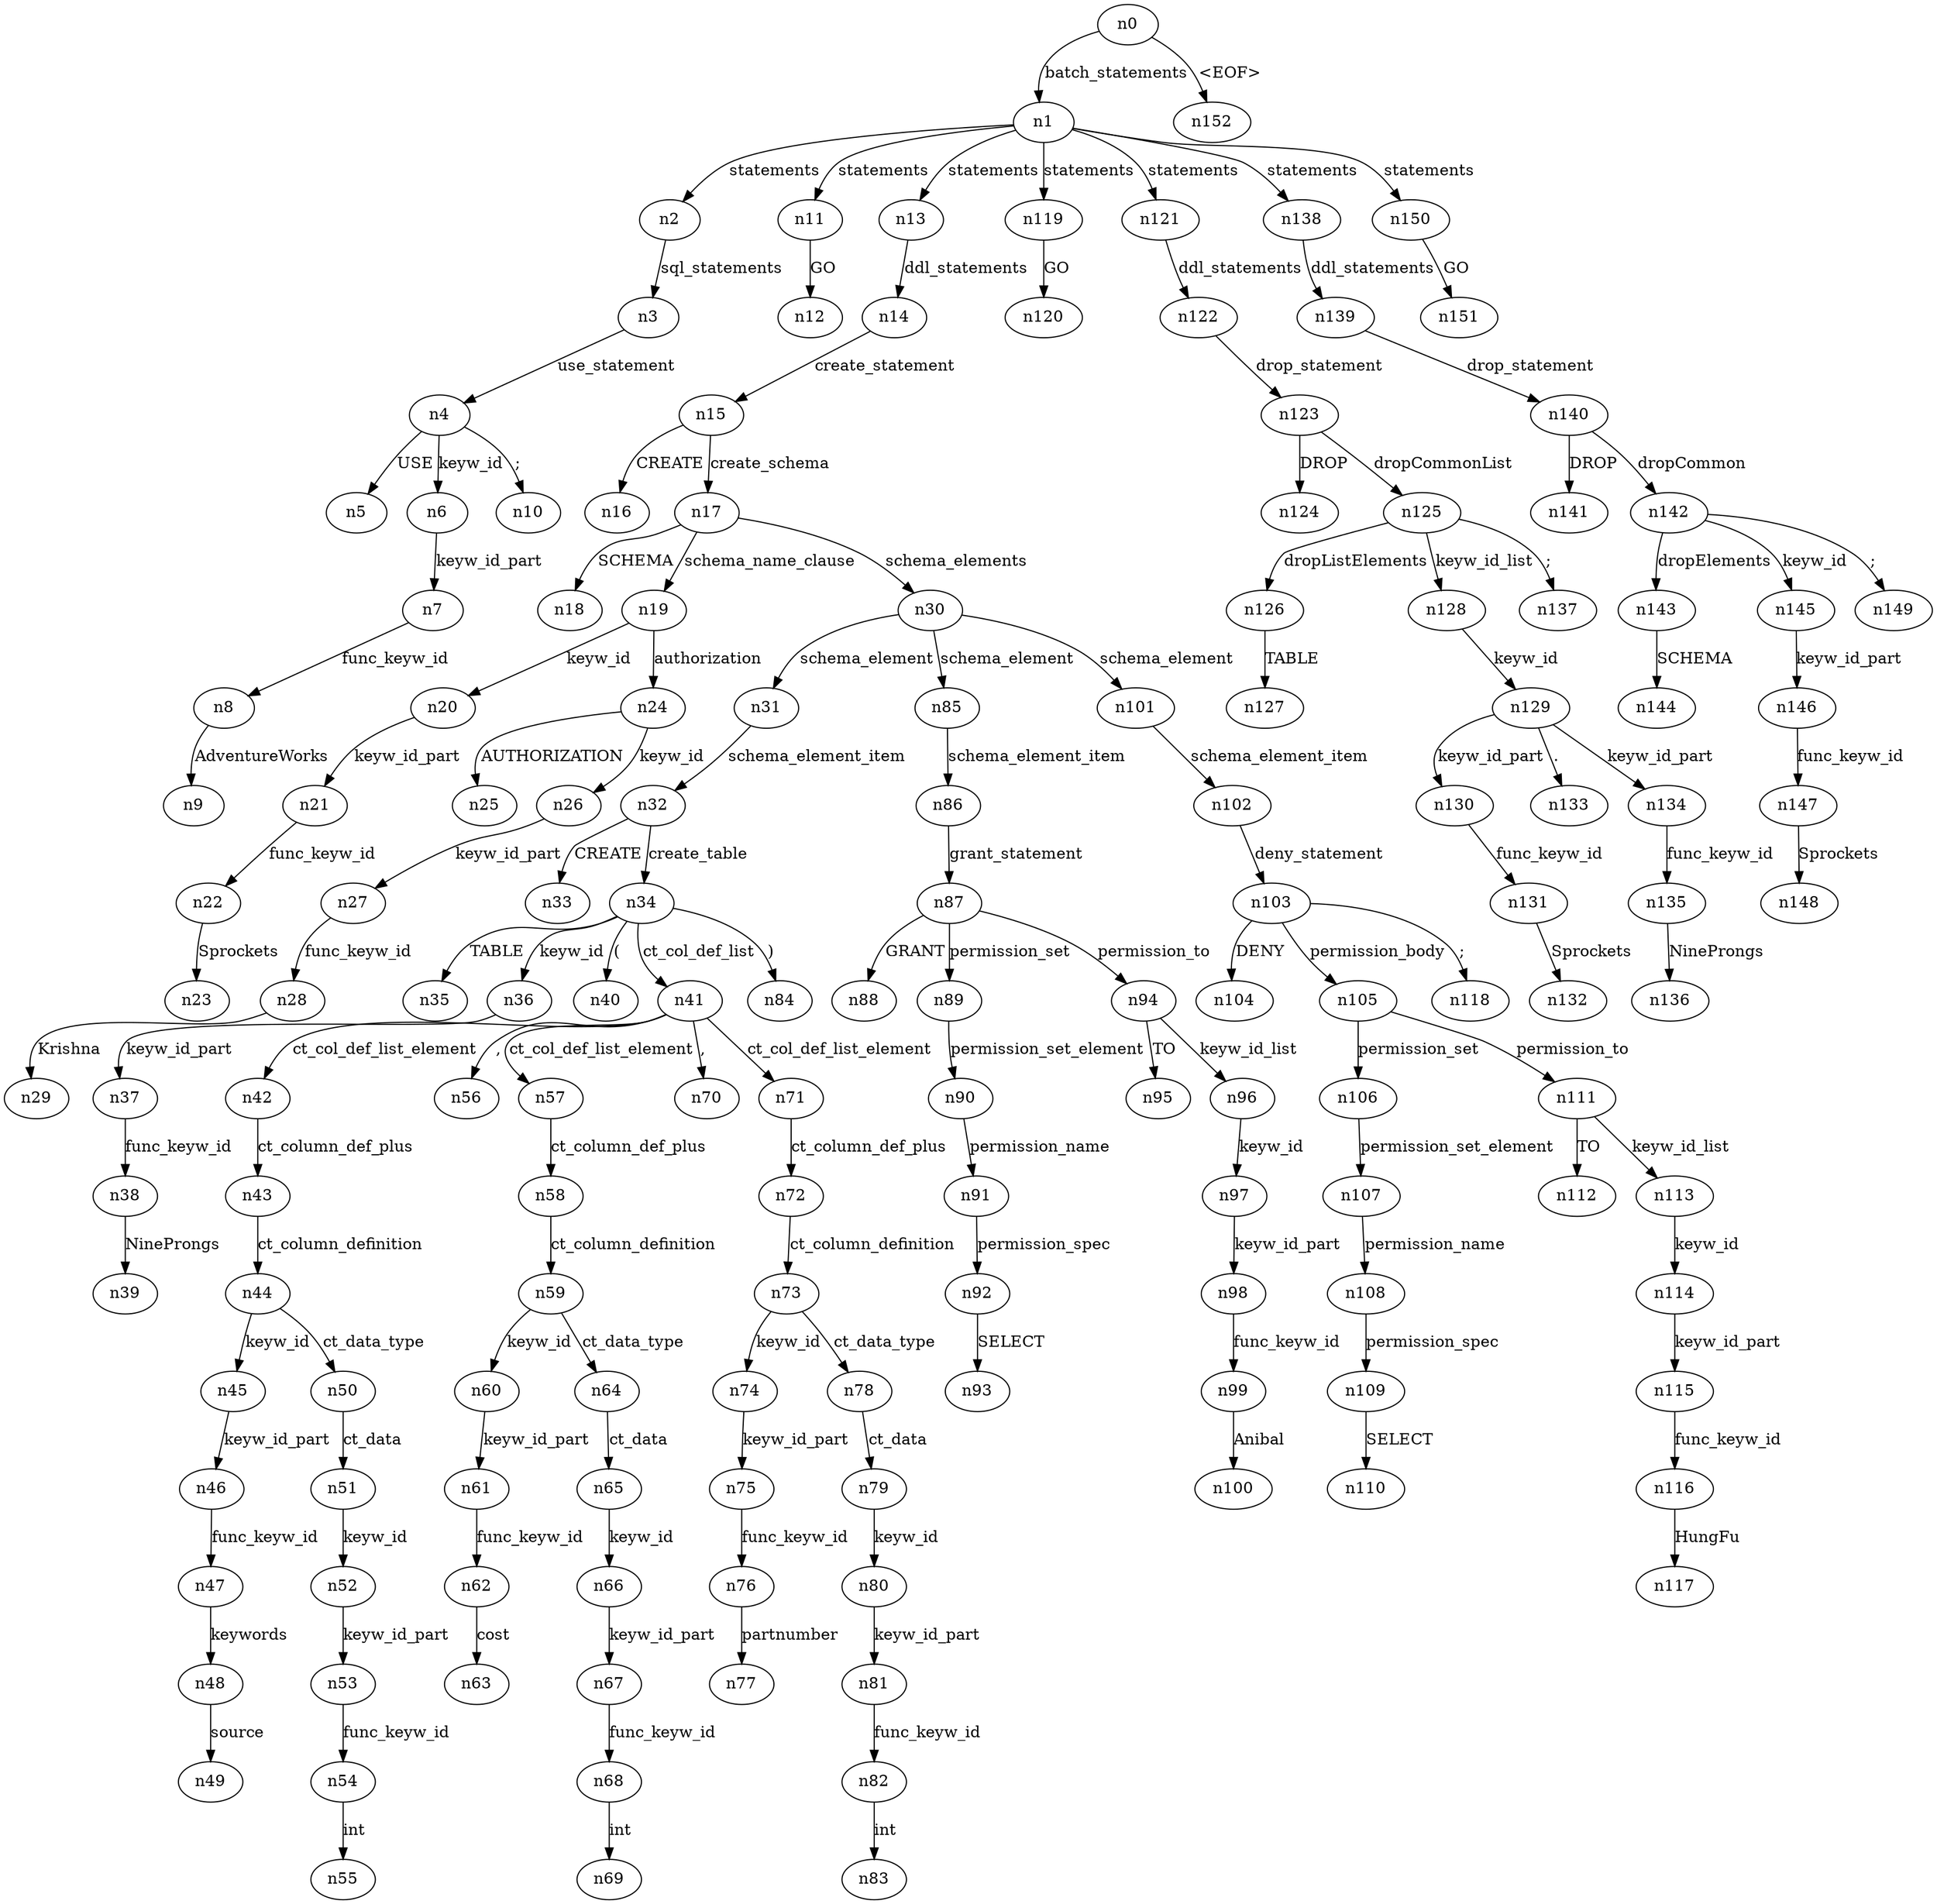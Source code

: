 digraph ParseTree {
  n0 -> n1 [label="batch_statements"];
  n1 -> n2 [label="statements"];
  n2 -> n3 [label="sql_statements"];
  n3 -> n4 [label="use_statement"];
  n4 -> n5 [label="USE"];
  n4 -> n6 [label="keyw_id"];
  n6 -> n7 [label="keyw_id_part"];
  n7 -> n8 [label="func_keyw_id"];
  n8 -> n9 [label="AdventureWorks"];
  n4 -> n10 [label=";"];
  n1 -> n11 [label="statements"];
  n11 -> n12 [label="GO"];
  n1 -> n13 [label="statements"];
  n13 -> n14 [label="ddl_statements"];
  n14 -> n15 [label="create_statement"];
  n15 -> n16 [label="CREATE"];
  n15 -> n17 [label="create_schema"];
  n17 -> n18 [label="SCHEMA"];
  n17 -> n19 [label="schema_name_clause"];
  n19 -> n20 [label="keyw_id"];
  n20 -> n21 [label="keyw_id_part"];
  n21 -> n22 [label="func_keyw_id"];
  n22 -> n23 [label="Sprockets"];
  n19 -> n24 [label="authorization"];
  n24 -> n25 [label="AUTHORIZATION"];
  n24 -> n26 [label="keyw_id"];
  n26 -> n27 [label="keyw_id_part"];
  n27 -> n28 [label="func_keyw_id"];
  n28 -> n29 [label="Krishna"];
  n17 -> n30 [label="schema_elements"];
  n30 -> n31 [label="schema_element"];
  n31 -> n32 [label="schema_element_item"];
  n32 -> n33 [label="CREATE"];
  n32 -> n34 [label="create_table"];
  n34 -> n35 [label="TABLE"];
  n34 -> n36 [label="keyw_id"];
  n36 -> n37 [label="keyw_id_part"];
  n37 -> n38 [label="func_keyw_id"];
  n38 -> n39 [label="NineProngs"];
  n34 -> n40 [label="("];
  n34 -> n41 [label="ct_col_def_list"];
  n41 -> n42 [label="ct_col_def_list_element"];
  n42 -> n43 [label="ct_column_def_plus"];
  n43 -> n44 [label="ct_column_definition"];
  n44 -> n45 [label="keyw_id"];
  n45 -> n46 [label="keyw_id_part"];
  n46 -> n47 [label="func_keyw_id"];
  n47 -> n48 [label="keywords"];
  n48 -> n49 [label="source"];
  n44 -> n50 [label="ct_data_type"];
  n50 -> n51 [label="ct_data"];
  n51 -> n52 [label="keyw_id"];
  n52 -> n53 [label="keyw_id_part"];
  n53 -> n54 [label="func_keyw_id"];
  n54 -> n55 [label="int"];
  n41 -> n56 [label=","];
  n41 -> n57 [label="ct_col_def_list_element"];
  n57 -> n58 [label="ct_column_def_plus"];
  n58 -> n59 [label="ct_column_definition"];
  n59 -> n60 [label="keyw_id"];
  n60 -> n61 [label="keyw_id_part"];
  n61 -> n62 [label="func_keyw_id"];
  n62 -> n63 [label="cost"];
  n59 -> n64 [label="ct_data_type"];
  n64 -> n65 [label="ct_data"];
  n65 -> n66 [label="keyw_id"];
  n66 -> n67 [label="keyw_id_part"];
  n67 -> n68 [label="func_keyw_id"];
  n68 -> n69 [label="int"];
  n41 -> n70 [label=","];
  n41 -> n71 [label="ct_col_def_list_element"];
  n71 -> n72 [label="ct_column_def_plus"];
  n72 -> n73 [label="ct_column_definition"];
  n73 -> n74 [label="keyw_id"];
  n74 -> n75 [label="keyw_id_part"];
  n75 -> n76 [label="func_keyw_id"];
  n76 -> n77 [label="partnumber"];
  n73 -> n78 [label="ct_data_type"];
  n78 -> n79 [label="ct_data"];
  n79 -> n80 [label="keyw_id"];
  n80 -> n81 [label="keyw_id_part"];
  n81 -> n82 [label="func_keyw_id"];
  n82 -> n83 [label="int"];
  n34 -> n84 [label=")"];
  n30 -> n85 [label="schema_element"];
  n85 -> n86 [label="schema_element_item"];
  n86 -> n87 [label="grant_statement"];
  n87 -> n88 [label="GRANT"];
  n87 -> n89 [label="permission_set"];
  n89 -> n90 [label="permission_set_element"];
  n90 -> n91 [label="permission_name"];
  n91 -> n92 [label="permission_spec"];
  n92 -> n93 [label="SELECT"];
  n87 -> n94 [label="permission_to"];
  n94 -> n95 [label="TO"];
  n94 -> n96 [label="keyw_id_list"];
  n96 -> n97 [label="keyw_id"];
  n97 -> n98 [label="keyw_id_part"];
  n98 -> n99 [label="func_keyw_id"];
  n99 -> n100 [label="Anibal"];
  n30 -> n101 [label="schema_element"];
  n101 -> n102 [label="schema_element_item"];
  n102 -> n103 [label="deny_statement"];
  n103 -> n104 [label="DENY"];
  n103 -> n105 [label="permission_body"];
  n105 -> n106 [label="permission_set"];
  n106 -> n107 [label="permission_set_element"];
  n107 -> n108 [label="permission_name"];
  n108 -> n109 [label="permission_spec"];
  n109 -> n110 [label="SELECT"];
  n105 -> n111 [label="permission_to"];
  n111 -> n112 [label="TO"];
  n111 -> n113 [label="keyw_id_list"];
  n113 -> n114 [label="keyw_id"];
  n114 -> n115 [label="keyw_id_part"];
  n115 -> n116 [label="func_keyw_id"];
  n116 -> n117 [label="HungFu"];
  n103 -> n118 [label=";"];
  n1 -> n119 [label="statements"];
  n119 -> n120 [label="GO"];
  n1 -> n121 [label="statements"];
  n121 -> n122 [label="ddl_statements"];
  n122 -> n123 [label="drop_statement"];
  n123 -> n124 [label="DROP"];
  n123 -> n125 [label="dropCommonList"];
  n125 -> n126 [label="dropListElements"];
  n126 -> n127 [label="TABLE"];
  n125 -> n128 [label="keyw_id_list"];
  n128 -> n129 [label="keyw_id"];
  n129 -> n130 [label="keyw_id_part"];
  n130 -> n131 [label="func_keyw_id"];
  n131 -> n132 [label="Sprockets"];
  n129 -> n133 [label="."];
  n129 -> n134 [label="keyw_id_part"];
  n134 -> n135 [label="func_keyw_id"];
  n135 -> n136 [label="NineProngs"];
  n125 -> n137 [label=";"];
  n1 -> n138 [label="statements"];
  n138 -> n139 [label="ddl_statements"];
  n139 -> n140 [label="drop_statement"];
  n140 -> n141 [label="DROP"];
  n140 -> n142 [label="dropCommon"];
  n142 -> n143 [label="dropElements"];
  n143 -> n144 [label="SCHEMA"];
  n142 -> n145 [label="keyw_id"];
  n145 -> n146 [label="keyw_id_part"];
  n146 -> n147 [label="func_keyw_id"];
  n147 -> n148 [label="Sprockets"];
  n142 -> n149 [label=";"];
  n1 -> n150 [label="statements"];
  n150 -> n151 [label="GO"];
  n0 -> n152 [label="<EOF>"];
}